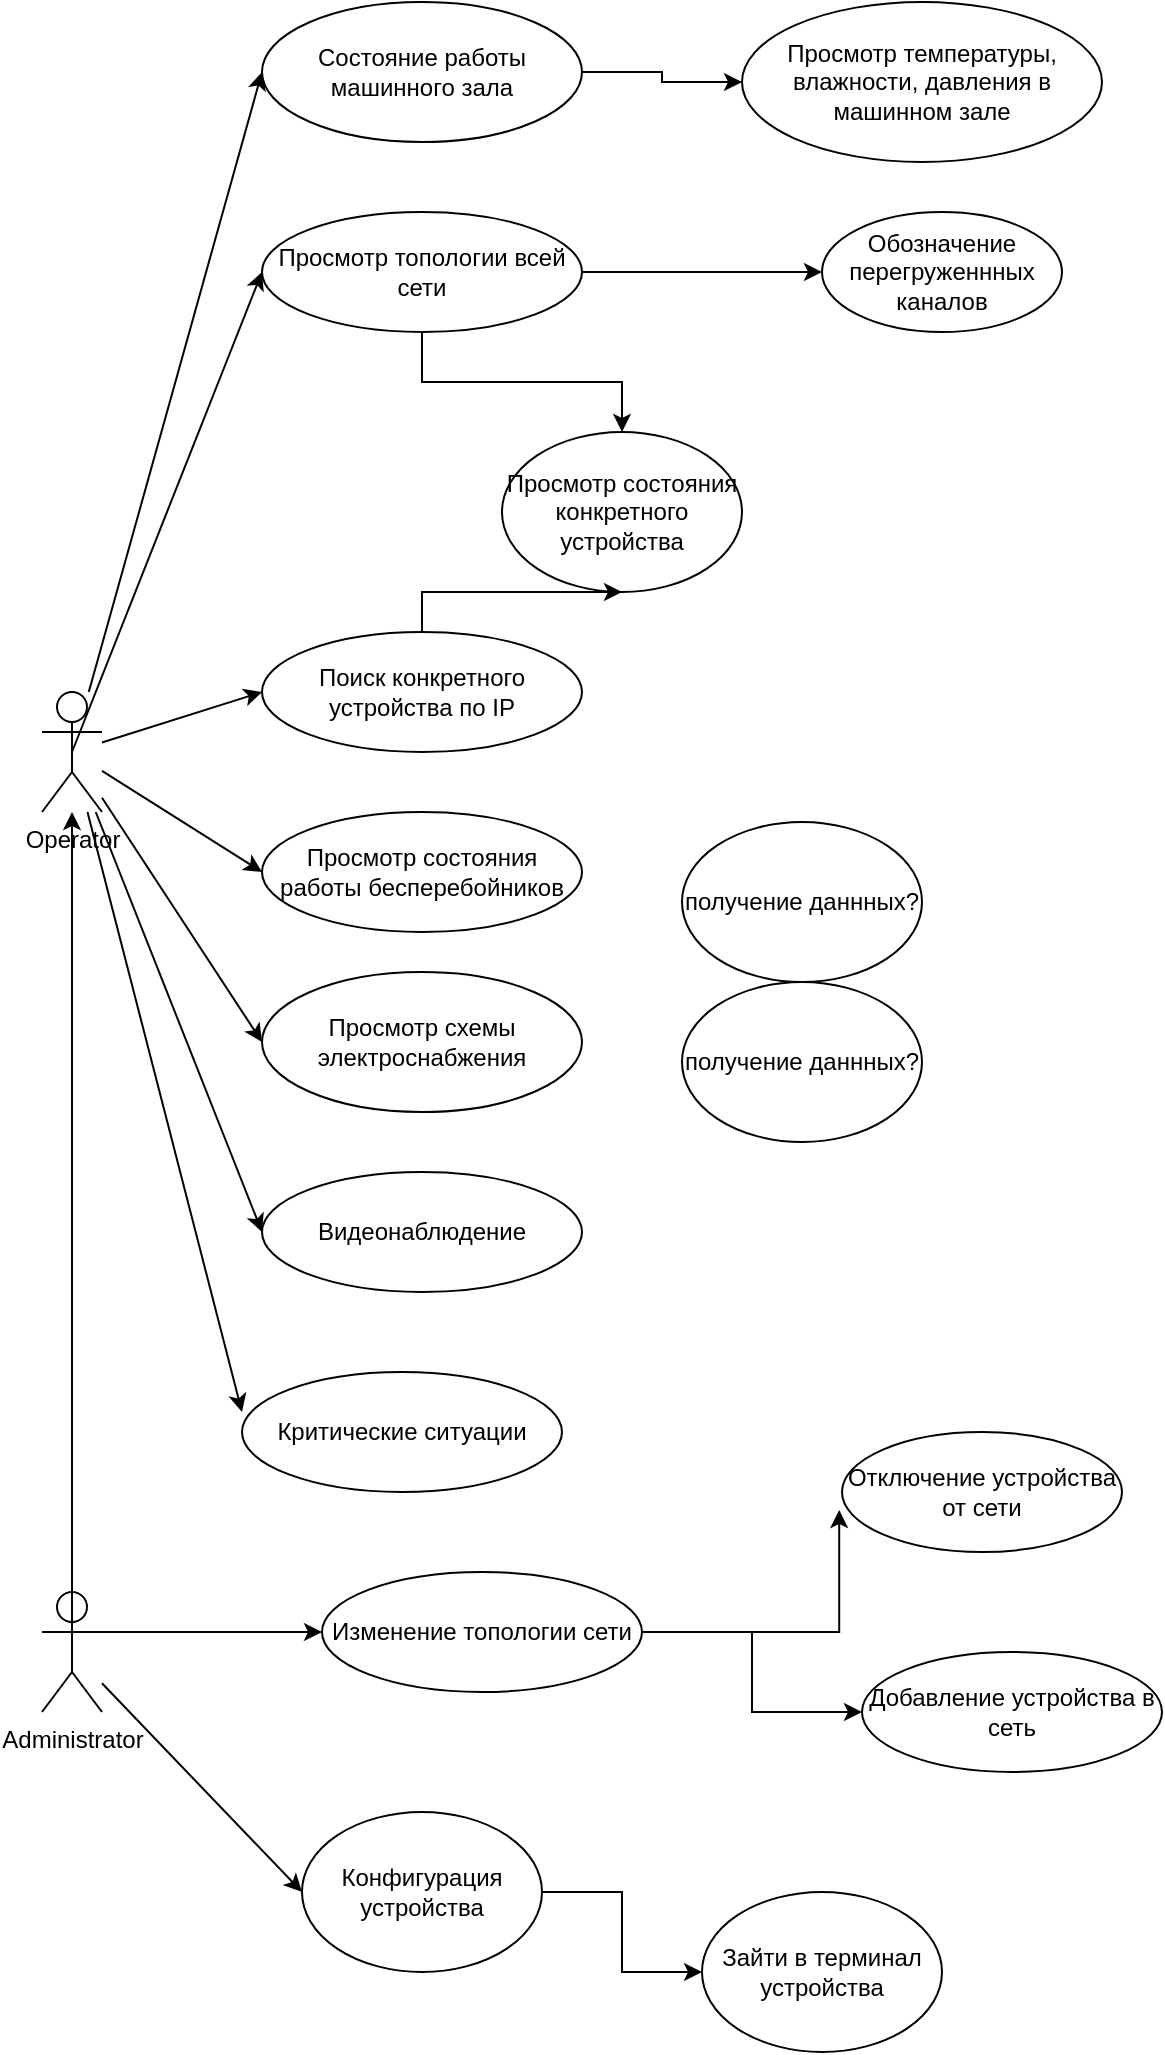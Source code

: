 <mxfile version="15.8.3" type="github">
  <diagram id="C5RBs43oDa-KdzZeNtuy" name="Page-1">
    <mxGraphModel dx="1896" dy="969" grid="1" gridSize="10" guides="1" tooltips="1" connect="1" arrows="1" fold="1" page="1" pageScale="1" pageWidth="827" pageHeight="1169" math="0" shadow="0">
      <root>
        <mxCell id="WIyWlLk6GJQsqaUBKTNV-0" />
        <mxCell id="WIyWlLk6GJQsqaUBKTNV-1" parent="WIyWlLk6GJQsqaUBKTNV-0" />
        <mxCell id="vWnuXFx7iVDM5a5PLiHu-0" value="Operator" style="shape=umlActor;verticalLabelPosition=bottom;verticalAlign=top;html=1;outlineConnect=0;" vertex="1" parent="WIyWlLk6GJQsqaUBKTNV-1">
          <mxGeometry x="60" y="400" width="30" height="60" as="geometry" />
        </mxCell>
        <mxCell id="vWnuXFx7iVDM5a5PLiHu-1" value="Просмотр температуры, влажности, давления в машинном зале" style="ellipse;whiteSpace=wrap;html=1;" vertex="1" parent="WIyWlLk6GJQsqaUBKTNV-1">
          <mxGeometry x="410" y="55" width="180" height="80" as="geometry" />
        </mxCell>
        <mxCell id="vWnuXFx7iVDM5a5PLiHu-9" value="" style="edgeStyle=orthogonalEdgeStyle;rounded=0;orthogonalLoop=1;jettySize=auto;html=1;" edge="1" parent="WIyWlLk6GJQsqaUBKTNV-1" source="vWnuXFx7iVDM5a5PLiHu-2" target="vWnuXFx7iVDM5a5PLiHu-8">
          <mxGeometry relative="1" as="geometry" />
        </mxCell>
        <mxCell id="vWnuXFx7iVDM5a5PLiHu-18" value="" style="edgeStyle=orthogonalEdgeStyle;rounded=0;orthogonalLoop=1;jettySize=auto;html=1;" edge="1" parent="WIyWlLk6GJQsqaUBKTNV-1" source="vWnuXFx7iVDM5a5PLiHu-2" target="vWnuXFx7iVDM5a5PLiHu-6">
          <mxGeometry relative="1" as="geometry" />
        </mxCell>
        <mxCell id="vWnuXFx7iVDM5a5PLiHu-2" value="Просмотр топологии всей сети" style="ellipse;whiteSpace=wrap;html=1;" vertex="1" parent="WIyWlLk6GJQsqaUBKTNV-1">
          <mxGeometry x="170" y="160" width="160" height="60" as="geometry" />
        </mxCell>
        <mxCell id="vWnuXFx7iVDM5a5PLiHu-3" value="Критические ситуации" style="ellipse;whiteSpace=wrap;html=1;" vertex="1" parent="WIyWlLk6GJQsqaUBKTNV-1">
          <mxGeometry x="160" y="740" width="160" height="60" as="geometry" />
        </mxCell>
        <mxCell id="vWnuXFx7iVDM5a5PLiHu-4" value="Просмотр схемы электроснабжения" style="ellipse;whiteSpace=wrap;html=1;" vertex="1" parent="WIyWlLk6GJQsqaUBKTNV-1">
          <mxGeometry x="170" y="540" width="160" height="70" as="geometry" />
        </mxCell>
        <mxCell id="vWnuXFx7iVDM5a5PLiHu-5" value="Просмотр состояния работы бесперебойников" style="ellipse;whiteSpace=wrap;html=1;" vertex="1" parent="WIyWlLk6GJQsqaUBKTNV-1">
          <mxGeometry x="170" y="460" width="160" height="60" as="geometry" />
        </mxCell>
        <mxCell id="vWnuXFx7iVDM5a5PLiHu-6" value="Просмотр состояния конкретного устройства" style="ellipse;whiteSpace=wrap;html=1;" vertex="1" parent="WIyWlLk6GJQsqaUBKTNV-1">
          <mxGeometry x="290" y="270" width="120" height="80" as="geometry" />
        </mxCell>
        <mxCell id="vWnuXFx7iVDM5a5PLiHu-7" value="Видеонаблюдение" style="ellipse;whiteSpace=wrap;html=1;" vertex="1" parent="WIyWlLk6GJQsqaUBKTNV-1">
          <mxGeometry x="170" y="640" width="160" height="60" as="geometry" />
        </mxCell>
        <mxCell id="vWnuXFx7iVDM5a5PLiHu-8" value="Обозначение перегруженнных каналов" style="ellipse;whiteSpace=wrap;html=1;" vertex="1" parent="WIyWlLk6GJQsqaUBKTNV-1">
          <mxGeometry x="450" y="160" width="120" height="60" as="geometry" />
        </mxCell>
        <mxCell id="vWnuXFx7iVDM5a5PLiHu-10" value="Administrator" style="shape=umlActor;verticalLabelPosition=bottom;verticalAlign=top;html=1;outlineConnect=0;" vertex="1" parent="WIyWlLk6GJQsqaUBKTNV-1">
          <mxGeometry x="60" y="850" width="30" height="60" as="geometry" />
        </mxCell>
        <mxCell id="vWnuXFx7iVDM5a5PLiHu-11" style="edgeStyle=orthogonalEdgeStyle;rounded=0;orthogonalLoop=1;jettySize=auto;html=1;exitX=0.5;exitY=0.5;exitDx=0;exitDy=0;exitPerimeter=0;" edge="1" parent="WIyWlLk6GJQsqaUBKTNV-1" source="vWnuXFx7iVDM5a5PLiHu-10" target="vWnuXFx7iVDM5a5PLiHu-0">
          <mxGeometry relative="1" as="geometry">
            <mxPoint x="100" y="300" as="targetPoint" />
          </mxGeometry>
        </mxCell>
        <mxCell id="vWnuXFx7iVDM5a5PLiHu-13" value="" style="edgeStyle=orthogonalEdgeStyle;rounded=0;orthogonalLoop=1;jettySize=auto;html=1;" edge="1" parent="WIyWlLk6GJQsqaUBKTNV-1" source="vWnuXFx7iVDM5a5PLiHu-12" target="vWnuXFx7iVDM5a5PLiHu-1">
          <mxGeometry relative="1" as="geometry" />
        </mxCell>
        <mxCell id="vWnuXFx7iVDM5a5PLiHu-12" value="Состояние работы машинного зала" style="ellipse;whiteSpace=wrap;html=1;" vertex="1" parent="WIyWlLk6GJQsqaUBKTNV-1">
          <mxGeometry x="170" y="55" width="160" height="70" as="geometry" />
        </mxCell>
        <mxCell id="vWnuXFx7iVDM5a5PLiHu-17" value="" style="edgeStyle=orthogonalEdgeStyle;rounded=0;orthogonalLoop=1;jettySize=auto;html=1;" edge="1" parent="WIyWlLk6GJQsqaUBKTNV-1" source="vWnuXFx7iVDM5a5PLiHu-16" target="vWnuXFx7iVDM5a5PLiHu-6">
          <mxGeometry relative="1" as="geometry" />
        </mxCell>
        <mxCell id="vWnuXFx7iVDM5a5PLiHu-16" value="Поиск конкретного устройства по IP" style="ellipse;whiteSpace=wrap;html=1;" vertex="1" parent="WIyWlLk6GJQsqaUBKTNV-1">
          <mxGeometry x="170" y="370" width="160" height="60" as="geometry" />
        </mxCell>
        <mxCell id="vWnuXFx7iVDM5a5PLiHu-23" value="" style="edgeStyle=orthogonalEdgeStyle;rounded=0;orthogonalLoop=1;jettySize=auto;html=1;entryX=-0.01;entryY=0.65;entryDx=0;entryDy=0;entryPerimeter=0;" edge="1" parent="WIyWlLk6GJQsqaUBKTNV-1" source="vWnuXFx7iVDM5a5PLiHu-19" target="vWnuXFx7iVDM5a5PLiHu-20">
          <mxGeometry relative="1" as="geometry" />
        </mxCell>
        <mxCell id="vWnuXFx7iVDM5a5PLiHu-19" value="Изменение топологии сети" style="ellipse;whiteSpace=wrap;html=1;" vertex="1" parent="WIyWlLk6GJQsqaUBKTNV-1">
          <mxGeometry x="200" y="840" width="160" height="60" as="geometry" />
        </mxCell>
        <mxCell id="vWnuXFx7iVDM5a5PLiHu-20" value="Отключение устройства от сети" style="ellipse;whiteSpace=wrap;html=1;" vertex="1" parent="WIyWlLk6GJQsqaUBKTNV-1">
          <mxGeometry x="460" y="770" width="140" height="60" as="geometry" />
        </mxCell>
        <mxCell id="vWnuXFx7iVDM5a5PLiHu-21" value="Добавление устройства в сеть" style="ellipse;whiteSpace=wrap;html=1;" vertex="1" parent="WIyWlLk6GJQsqaUBKTNV-1">
          <mxGeometry x="470" y="880" width="150" height="60" as="geometry" />
        </mxCell>
        <mxCell id="vWnuXFx7iVDM5a5PLiHu-39" value="" style="edgeStyle=orthogonalEdgeStyle;rounded=0;orthogonalLoop=1;jettySize=auto;html=1;" edge="1" parent="WIyWlLk6GJQsqaUBKTNV-1" source="vWnuXFx7iVDM5a5PLiHu-22" target="vWnuXFx7iVDM5a5PLiHu-38">
          <mxGeometry relative="1" as="geometry" />
        </mxCell>
        <mxCell id="vWnuXFx7iVDM5a5PLiHu-22" value="Конфигурация устройства" style="ellipse;whiteSpace=wrap;html=1;" vertex="1" parent="WIyWlLk6GJQsqaUBKTNV-1">
          <mxGeometry x="190" y="960" width="120" height="80" as="geometry" />
        </mxCell>
        <mxCell id="vWnuXFx7iVDM5a5PLiHu-24" value="" style="edgeStyle=orthogonalEdgeStyle;rounded=0;orthogonalLoop=1;jettySize=auto;html=1;entryX=0;entryY=0.5;entryDx=0;entryDy=0;exitX=1;exitY=0.5;exitDx=0;exitDy=0;" edge="1" parent="WIyWlLk6GJQsqaUBKTNV-1" source="vWnuXFx7iVDM5a5PLiHu-19" target="vWnuXFx7iVDM5a5PLiHu-21">
          <mxGeometry relative="1" as="geometry">
            <mxPoint x="300.0" y="870.067" as="sourcePoint" />
            <mxPoint x="388.6" y="829" as="targetPoint" />
          </mxGeometry>
        </mxCell>
        <mxCell id="vWnuXFx7iVDM5a5PLiHu-27" value="" style="endArrow=classic;html=1;rounded=0;entryX=0;entryY=0.5;entryDx=0;entryDy=0;" edge="1" parent="WIyWlLk6GJQsqaUBKTNV-1" source="vWnuXFx7iVDM5a5PLiHu-10" target="vWnuXFx7iVDM5a5PLiHu-22">
          <mxGeometry width="50" height="50" relative="1" as="geometry">
            <mxPoint x="450" y="590" as="sourcePoint" />
            <mxPoint x="440" y="730" as="targetPoint" />
          </mxGeometry>
        </mxCell>
        <mxCell id="vWnuXFx7iVDM5a5PLiHu-28" value="" style="endArrow=classic;html=1;rounded=0;exitX=1;exitY=0.333;exitDx=0;exitDy=0;exitPerimeter=0;entryX=0;entryY=0.5;entryDx=0;entryDy=0;" edge="1" parent="WIyWlLk6GJQsqaUBKTNV-1" source="vWnuXFx7iVDM5a5PLiHu-10" target="vWnuXFx7iVDM5a5PLiHu-19">
          <mxGeometry width="50" height="50" relative="1" as="geometry">
            <mxPoint x="570" y="520" as="sourcePoint" />
            <mxPoint x="440" y="640" as="targetPoint" />
          </mxGeometry>
        </mxCell>
        <mxCell id="vWnuXFx7iVDM5a5PLiHu-29" value="" style="endArrow=classic;html=1;rounded=0;entryX=0;entryY=0.333;entryDx=0;entryDy=0;entryPerimeter=0;" edge="1" parent="WIyWlLk6GJQsqaUBKTNV-1" source="vWnuXFx7iVDM5a5PLiHu-0" target="vWnuXFx7iVDM5a5PLiHu-3">
          <mxGeometry width="50" height="50" relative="1" as="geometry">
            <mxPoint x="390" y="690" as="sourcePoint" />
            <mxPoint x="440" y="640" as="targetPoint" />
          </mxGeometry>
        </mxCell>
        <mxCell id="vWnuXFx7iVDM5a5PLiHu-31" value="" style="endArrow=classic;html=1;rounded=0;entryX=0;entryY=0.5;entryDx=0;entryDy=0;" edge="1" parent="WIyWlLk6GJQsqaUBKTNV-1" source="vWnuXFx7iVDM5a5PLiHu-0" target="vWnuXFx7iVDM5a5PLiHu-7">
          <mxGeometry width="50" height="50" relative="1" as="geometry">
            <mxPoint x="390" y="410" as="sourcePoint" />
            <mxPoint x="180" y="670" as="targetPoint" />
          </mxGeometry>
        </mxCell>
        <mxCell id="vWnuXFx7iVDM5a5PLiHu-32" value="" style="endArrow=classic;html=1;rounded=0;entryX=0;entryY=0.5;entryDx=0;entryDy=0;" edge="1" parent="WIyWlLk6GJQsqaUBKTNV-1" source="vWnuXFx7iVDM5a5PLiHu-0" target="vWnuXFx7iVDM5a5PLiHu-4">
          <mxGeometry width="50" height="50" relative="1" as="geometry">
            <mxPoint x="390" y="410" as="sourcePoint" />
            <mxPoint x="190" y="540" as="targetPoint" />
          </mxGeometry>
        </mxCell>
        <mxCell id="vWnuXFx7iVDM5a5PLiHu-33" value="" style="endArrow=classic;html=1;rounded=0;entryX=0;entryY=0.5;entryDx=0;entryDy=0;" edge="1" parent="WIyWlLk6GJQsqaUBKTNV-1" source="vWnuXFx7iVDM5a5PLiHu-0" target="vWnuXFx7iVDM5a5PLiHu-5">
          <mxGeometry width="50" height="50" relative="1" as="geometry">
            <mxPoint x="390" y="410" as="sourcePoint" />
            <mxPoint x="440" y="360" as="targetPoint" />
          </mxGeometry>
        </mxCell>
        <mxCell id="vWnuXFx7iVDM5a5PLiHu-34" value="" style="endArrow=classic;html=1;rounded=0;entryX=0;entryY=0.5;entryDx=0;entryDy=0;" edge="1" parent="WIyWlLk6GJQsqaUBKTNV-1" source="vWnuXFx7iVDM5a5PLiHu-0" target="vWnuXFx7iVDM5a5PLiHu-16">
          <mxGeometry width="50" height="50" relative="1" as="geometry">
            <mxPoint x="390" y="410" as="sourcePoint" />
            <mxPoint x="440" y="360" as="targetPoint" />
          </mxGeometry>
        </mxCell>
        <mxCell id="vWnuXFx7iVDM5a5PLiHu-35" value="" style="endArrow=classic;html=1;rounded=0;exitX=0.5;exitY=0.5;exitDx=0;exitDy=0;exitPerimeter=0;entryX=0;entryY=0.5;entryDx=0;entryDy=0;" edge="1" parent="WIyWlLk6GJQsqaUBKTNV-1" source="vWnuXFx7iVDM5a5PLiHu-0" target="vWnuXFx7iVDM5a5PLiHu-2">
          <mxGeometry width="50" height="50" relative="1" as="geometry">
            <mxPoint x="390" y="410" as="sourcePoint" />
            <mxPoint x="440" y="360" as="targetPoint" />
          </mxGeometry>
        </mxCell>
        <mxCell id="vWnuXFx7iVDM5a5PLiHu-36" value="" style="endArrow=classic;html=1;rounded=0;entryX=0;entryY=0.5;entryDx=0;entryDy=0;" edge="1" parent="WIyWlLk6GJQsqaUBKTNV-1" source="vWnuXFx7iVDM5a5PLiHu-0" target="vWnuXFx7iVDM5a5PLiHu-12">
          <mxGeometry width="50" height="50" relative="1" as="geometry">
            <mxPoint x="390" y="410" as="sourcePoint" />
            <mxPoint x="440" y="360" as="targetPoint" />
          </mxGeometry>
        </mxCell>
        <mxCell id="vWnuXFx7iVDM5a5PLiHu-38" value="Зайти в терминал устройства" style="ellipse;whiteSpace=wrap;html=1;" vertex="1" parent="WIyWlLk6GJQsqaUBKTNV-1">
          <mxGeometry x="390" y="1000" width="120" height="80" as="geometry" />
        </mxCell>
        <mxCell id="vWnuXFx7iVDM5a5PLiHu-40" value="получение даннных?" style="ellipse;whiteSpace=wrap;html=1;" vertex="1" parent="WIyWlLk6GJQsqaUBKTNV-1">
          <mxGeometry x="380" y="545" width="120" height="80" as="geometry" />
        </mxCell>
        <mxCell id="vWnuXFx7iVDM5a5PLiHu-41" value="получение даннных?" style="ellipse;whiteSpace=wrap;html=1;" vertex="1" parent="WIyWlLk6GJQsqaUBKTNV-1">
          <mxGeometry x="380" y="465" width="120" height="80" as="geometry" />
        </mxCell>
      </root>
    </mxGraphModel>
  </diagram>
</mxfile>
